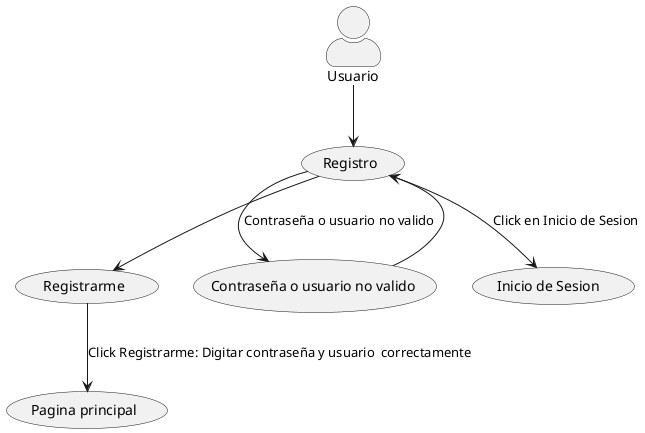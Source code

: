 @startuml CasosDeUso
skinparam actorStyle awesome

:Usuario: as usuario 
(Registro) as re
(Registrarme) as regi
(Pagina principal) as principal 
(Contraseña o usuario no valido) as Cu
(Inicio de Sesion ) as is 


re --> regi 
regi --> principal :Click Registrarme: Digitar contraseña y usuario  correctamente
usuario --> re
re --> Cu : Contraseña o usuario no valido 
Cu --> re
re --> is :Click en Inicio de Sesion 


@enduml
